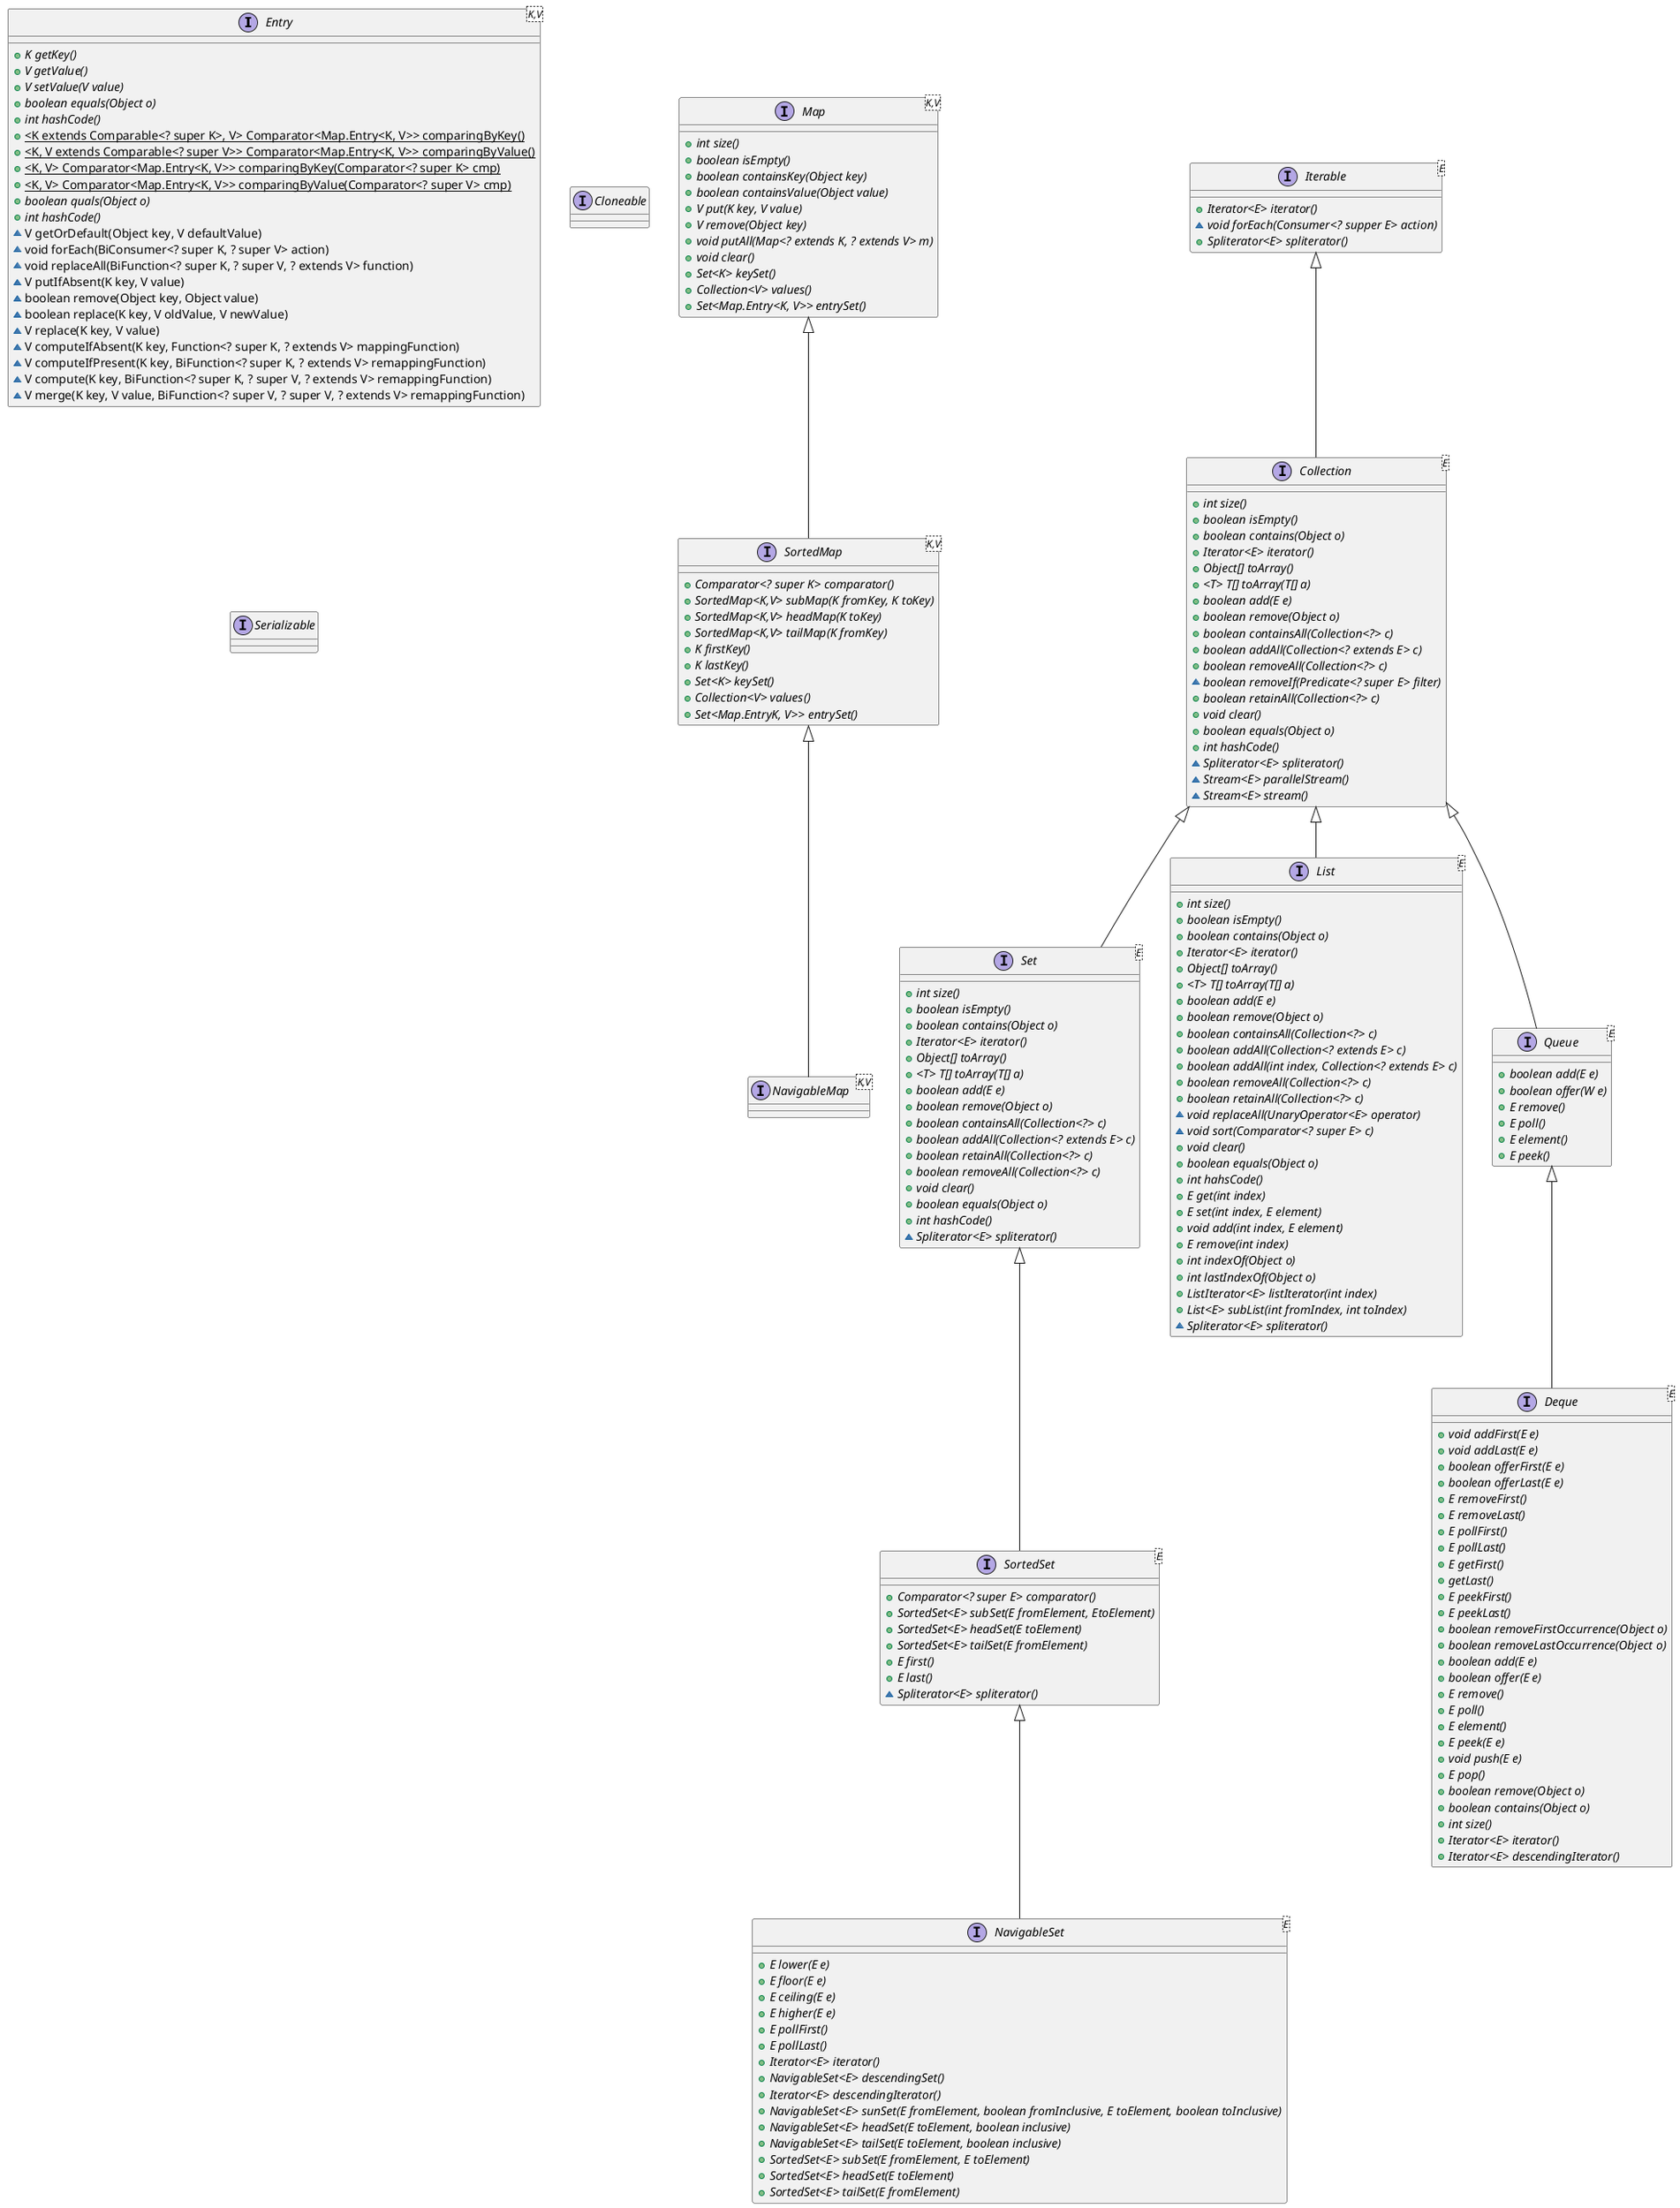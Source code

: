 @startuml 接口继承关系
interface Entry<K,V> {
    + {abstract} K getKey()
    + {abstract} V getValue()
    + {abstract} V setValue(V value)
    + {abstract} boolean equals(Object o)
    + {abstract} int hashCode()
    + {static} <K extends Comparable<? super K>, V> Comparator<Map.Entry<K, V>> comparingByKey()
    + {static} <K, V extends Comparable<? super V>> Comparator<Map.Entry<K, V>> comparingByValue()
    + {static} <K, V> Comparator<Map.Entry<K, V>> comparingByKey(Comparator<? super K> cmp)
    + {static} <K, V> Comparator<Map.Entry<K, V>> comparingByValue(Comparator<? super V> cmp)
    + {abstract} boolean quals(Object o)
    + {abstract} int hashCode()
    ~ V getOrDefault(Object key, V defaultValue)
    ~ void forEach(BiConsumer<? super K, ? super V> action)
    ~ void replaceAll(BiFunction<? super K, ? super V, ? extends V> function)
    ~ V putIfAbsent(K key, V value)
    ~ boolean remove(Object key, Object value)
    ~ boolean replace(K key, V oldValue, V newValue)
    ~ V replace(K key, V value)
    ~ V computeIfAbsent(K key, Function<? super K, ? extends V> mappingFunction)
    ~ V computeIfPresent(K key, BiFunction<? super K, ? extends V> remappingFunction)
    ~ V compute(K key, BiFunction<? super K, ? super V, ? extends V> remappingFunction)
    ~ V merge(K key, V value, BiFunction<? super V, ? super V, ? extends V> remappingFunction)
}
interface Cloneable {}
interface Serializable {}
' ******************** Map ******************
interface Map<K,V> {
    + {abstract} int size()
    + {abstract} boolean isEmpty()
    + {abstract} boolean containsKey(Object key)
    + {abstract} boolean containsValue(Object value)
    + {abstract} V put(K key, V value)
    + {abstract} V remove(Object key)
    + {abstract} void putAll(Map<? extends K, ? extends V> m)
    + {abstract} void clear()
    + {abstract} Set<K> keySet()
    + {abstract} Collection<V> values()
    + {abstract} Set<Map.Entry<K, V>> entrySet()
}
interface SortedMap<K,V> {
    + {abstract} Comparator<? super K> comparator()
    + {abstract} SortedMap<K,V> subMap(K fromKey, K toKey)
    + {abstract} SortedMap<K,V> headMap(K toKey)
    + {abstract} SortedMap<K,V> tailMap(K fromKey)
    + {abstract} K firstKey()
    + {abstract} K lastKey()
    + {abstract} Set<K> keySet()
    + {abstract} Collection<V> values()
    + {abstract} Set<Map.EntryK, V>> entrySet()
}
interface NavigableMap<K,V> {}
Map <|-- SortedMap
SortedMap <|-- NavigableMap

' ******************** Set ******************
interface Iterable<E> {
    + {abstract} Iterator<E> iterator()
    ~ {abstract} void forEach(Consumer<? supper E> action)
    + {abstract} Spliterator<E> spliterator()
}
interface Collection<E> {
    + {abstract} int size()
    + {abstract} boolean isEmpty()
    + {abstract} boolean contains(Object o)
    + {abstract} Iterator<E> iterator()
    + {abstract} Object[] toArray()
    + {abstract} <T> T[] toArray(T[] a)
    ' 向集合添加元素e，指定集合元素改变了，返回true
    + {abstract} boolean add(E e)
    + {abstract} boolean remove(Object o)
    + {abstract} boolean containsAll(Collection<?> c)
    ' 把集合c中的元素全部添加到集合中，成功返回true
    + {abstract} boolean addAll(Collection<? extends E> c)
    + {abstract} boolean removeAll(Collection<?> c)
    ~ {abstract} boolean removeIf(Predicate<? super E> filter)
    ' 删除不是C的元素
    + {abstract} boolean retainAll(Collection<?> c)
    ' 清空集合
    + {abstract} void clear()
    + {abstract} boolean equals(Object o)
    + {abstract} int hashCode()
    ~ {abstract} Spliterator<E> spliterator()
    ~ {abstract} Stream<E> parallelStream()
    ~ {abstract} Stream<E> stream()
}
interface Set<E> {
    + {abstract} int size()
    + {abstract} boolean isEmpty()
    + {abstract} boolean contains(Object o)
    + {abstract} Iterator<E> iterator()
    + {abstract} Object[] toArray()
    + {abstract} <T> T[] toArray(T[] a)
    ' 向集合添加元素e，指定集合元素改变了，返回true
    + {abstract} boolean add(E e)
    + {abstract} boolean remove(Object o)
    + {abstract} boolean containsAll(Collection<?> c)
    ' 把集合c中的元素全部添加到集合中，成功返回true
    + {abstract} boolean addAll(Collection<? extends E> c)
    + {abstract} boolean retainAll(Collection<?> c)
    + {abstract} boolean removeAll(Collection<?> c)
    ' 清空集合
    + {abstract} void clear()
    + {abstract} boolean equals(Object o)
    + {abstract} int hashCode()
    ' 删除不是C的元素
    ~ {abstract} Spliterator<E> spliterator()
    ' 将集合转成数组
}
interface SortedSet<E> {
    + {abstract} Comparator<? super E> comparator()
    + {abstract} SortedSet<E> subSet(E fromElement, EtoElement)
    + {abstract} SortedSet<E> headSet(E toElement)
    + {abstract} SortedSet<E> tailSet(E fromElement)
    + {abstract} E first()
    + {abstract} E last()
    ~ {abstract} Spliterator<E> spliterator()
}
interface NavigableSet<E> {
    + {abstract} E lower(E e)
    + {abstract} E floor(E e)
    + {abstract} E ceiling(E e)
    + {abstract} E higher(E e)
    + {abstract} E pollFirst()
    + {abstract} E pollLast()
    + {abstract} Iterator<E> iterator()
    + {abstract} NavigableSet<E> descendingSet()
    + {abstract} Iterator<E> descendingIterator()
    + {abstract} NavigableSet<E> sunSet(E fromElement, boolean fromInclusive, E toElement, boolean toInclusive)
    + {abstract} NavigableSet<E> headSet(E toElement, boolean inclusive)
    + {abstract} NavigableSet<E> tailSet(E toElement, boolean inclusive)
    + {abstract} SortedSet<E> subSet(E fromElement, E toElement)
    + {abstract} SortedSet<E> headSet(E toElement)
    + {abstract} SortedSet<E> tailSet(E fromElement)
}
interface List<E> {
   + {abstract} int size()
   + {abstract} boolean isEmpty()
   + {abstract} boolean contains(Object o)
   + {abstract} Iterator<E> iterator()
   + {abstract} Object[] toArray()
   + {abstract} <T> T[] toArray(T[] a)
   + {abstract} boolean add(E e)
   + {abstract} boolean remove(Object o)
   + {abstract} boolean containsAll(Collection<?> c)
   + {abstract} boolean addAll(Collection<? extends E> c)
   + {abstract} boolean addAll(int index, Collection<? extends E> c)
   + {abstract} boolean removeAll(Collection<?> c)
   + {abstract} boolean retainAll(Collection<?> c)
   ~ {abstract} void replaceAll(UnaryOperator<E> operator)
   ~ {abstract} void sort(Comparator<? super E> c)
   + {abstract} void clear()
   + {abstract} boolean equals(Object o)
   + {abstract} int hahsCode()
   + {abstract} E get(int index)
   + {abstract} E set(int index, E element)
   + {abstract} void add(int index, E element)
   + {abstract} E remove(int index)
   + {abstract} int indexOf(Object o)
   + {abstract} int lastIndexOf(Object o)
   + {abstract} ListIterator<E> listIterator(int index)
   + {abstract} List<E> subList(int fromIndex, int toIndex)
   ~ {abstract} Spliterator<E> spliterator()
}
interface Queue<E> {
    + {abstract} boolean add(E e)
    + {abstract} boolean offer(W e)
    + {abstract} E remove()
    + {abstract} E poll()
    + {abstract} E element()
    + {abstract} E peek()
}
interface Deque<E> {
    + {abstract} void addFirst(E e)
    + {abstract} void addLast(E e)
    + {abstract} boolean offerFirst(E e)
    + {abstract} boolean offerLast(E e)
    + {abstract} E removeFirst()
    + {abstract} E removeLast()
    + {abstract} E pollFirst()
    + {abstract} E pollLast()
    + {abstract} E getFirst()
    + {abstract} getLast()
    + {abstract} E peekFirst()
    + {abstract} E peekLast()
    + {abstract} boolean removeFirstOccurrence(Object o)
    + {abstract} boolean removeLastOccurrence(Object o)
    + {abstract} boolean add(E e)
    + {abstract} boolean offer(E e)
    + {abstract} E remove()
    + {abstract} E poll()
    + {abstract} E element()
    + {abstract} E peek(E e)
    + {abstract} void push(E e)
    + {abstract} E pop()
    + {abstract} boolean remove(Object o)
    + {abstract} boolean contains(Object o)
    + {abstract} int size()
    + {abstract} Iterator<E> iterator()
    + {abstract} Iterator<E> descendingIterator()
}
Iterable <|-- Collection
Collection <|-- Set
Set <|-- SortedSet
SortedSet <|-- NavigableSet
Collection <|-- List
Collection <|-- Queue
Queue <|-- Deque
together {
    interface Entry
    interface Map
    interface Iterable
    interface Cloneable
    interface Serializable
}
together {
    interface Set
    interface List
    interface Queue
}
@enduml
@startuml class继承关系
    interface Cloneable {}
    interface Serializable {}

    ' ******************** Other ******************
    abstract class Dictionary<K,V> {}
    class Arrays {}
    ' ******************** Map ******************
    ' ****************************************
    interface Map<K,V> {}
    interface SortedMap<K,V> {}
    interface NavigableMap<K,V> {}
    abstract class AbstractMap<K,V> {}
    class IdentityHashMap<K,V> {}
    class EnumMap<K extends Enum<K,V>> {}
    class HashMap<K,V> {}
    class LinkedHashMap<K,V> {}
    class TreeMap<K,V> {}
    class WeakHashMap<K,V> {}

    Map <|.. AbstractMap
    AbstractMap <|-- IdentityHashMap
    AbstractMap <|-- EnumMap
    AbstractMap <|-- HashMap
    Map <|.. HashMap
    HashMap <|-- LinkedHashMap
    Map <|.. LinkedHashMap
    AbstractMap <|-- TreeMap
    NavigableMap <|.. TreeMap
    AbstractMap <|-- WeakHashMap
    Map <|.. WeakHashMap

    ' ******************** Collection ******************
    ' *******************************************
    interface Collection<E> {}
    interface Set<E> {}
    interface List<E> {}
    interface Deque<E> {}
    interface Queue<E> {}
    interface NavigableSet<E> {}
    abstract class AbstractCollection<E> {
        # AbstractCollection()
        + {abstract} Iterator<E> it4erator()
        + {abstract} int size()
        + boolean isEmpty()
        + boolean contains(Object o)
        + Object[] toArray()
        + <T> T[] toArray(T[] a)
        - {static} final int MAX_ARRAY_SIZE
        - {static} <T> T[] finishToArray(T[] r, Iterator<?> it)
        - {static} int hugeCapacity(int minCapacity)
        + boolean add(E e)
        + boolean remove(Object o)
        + boolean containsAll(Collection<?> c)
        + boolean addAll(Collection<? extends E> c)
        + boolean removeAll(Collection<?> c)
        + boolean retainAll(Collection<?> c)
        + boolean retainAll(Collection<?> c)
        + void clear()
        + String toString()
    }
    ' *****************Queue****************
    abstract class AbstractQueue<E> {}
    class PriorityQueue<E> {}
    class ArrayDeque<E> {}
    AbstractCollection <|-- AbstractQueue
    Queue <|.. AbstractQueue
    AbstractQueue <|-- PriorityQueue
    AbstractCollection <|-- ArrayDeque
    Deque <|.. ArrayDeque
    ' Cloneable <|.. ArrayDeque
    ' Serializable <|.. ArrayDeque
    ' *****************List****************
    abstract class AbstractList<E> {}
    abstract class AbstractSequentialList<E> {}
    class LinkedList {}
    class Vector<E> {}
    class Stack<E> {}
    class ArrayList<E> {}
    AbstractCollection <|-- AbstractList
    List <|.. AbstractList

    AbstractList <|-- Vector
    Vector <|-- Stack
    AbstractList <|-- AbstractSequentialList
    AbstractSequentialList <|-- LinkedList
    List <|.. LinkedList
    Deque <|.. LinkedList
    ' Cloneable <|.. LinkedList
    ' Serializable <|.. LinkedList
    AbstractList <|-- ArrayList
    List <|.. ArrayList
    ' Cloneable <|.. ArrayList
    ' Serializable <|.. ArrayList
    ' *****************Set****************
    abstract class AbstractSet<E> {
        # AbstractSet()
        + boolean equals(Object o)
        + int hashCode()
        + boolean removeAll(Collection<?> c)
    }
    class EnumSet<E extends Enum<E>> {
        + final Class<E> elementType
        + final Enum<?>[] universe
        - {static} Enum<?>[] ZERO_LENGTH_ENUM_ARRAY
        EnumSet(Class<E> elementType, Enum<?>[] universe)
        + {static} <E extends Enum<E>> EnumSet<E> noneOf(Class<E> elementType)
        + {static} <E extends Enum<E>> EnumSet<E> allOf(Class<E> elementType)
        + {abstract} void addAll()
        + {static} <E extends Enum<E>> EnumSet<E> copyOf(EnumSet<E> s)
        + {static} <E extends Enum<E>> EnumSet<E> copyOf(Collection<E> c)
        + {static} <E extends Enum<E>> EnumSet<E> complementOf(EnumSet<E> s)
        + {static} <E extends Enum<E>> EnumSet<E> of(E e)
        + {static} <E extends Enum<E>> EnumSet<E> of(E e1, E e2)
        + {static} <E extends Enum<E>> EnumSet<E> of(E e1, E e2, E e3)
        + {static} <E extends Enum<E>> EnumSet<E> of(E e1, E e2, E e3, E e4)
        + {static} <E extends Enum<E>> EnumSet<E> of(E e1, E e2, E e3, E e4, E e5)
        + {static} <E extends Enum<E>> EnumSet<E> of(E first, E... rest)
        + {static} <E extends Enum<E>> EnumSet<E> range(E from, E to)
        + {abstract} void addRange(E from, E to)
        + EnumSet<E> clone()
        + {abstract} void complement()
        + final void typeCheck(E e)
        - {static} <E extends Enum<E>> E【】 getUniverse(Class<E> elementType)
        + Object writeReplace()
    }
    class HashSet<E> {}
    class TreeSet<E> {
        - transient NavigableMap<E, Object> m
        - {static} final Object PRESENT
        TreeSet(NavigableMap<E, Object> m)
        + TreeSet()
        + TreeSet(Comparator<? super E> comparator)
        + TreeSet(Collection<? extends E> c)
        + TreeSet(SortedSet<E> s)
        + Iterator<E> descendingIterator()
        + NavigableSet<E> descendingSet()
        + int size()
        + boolean isEmpty()
        + boolean contains(Object o)
        + boolean add(E e)
        + boolean remove(Object o)
        + void clear()
        + boolean addAll(Collection<? extends E> c)
        + NavigableSet<E> subSet(E fromElement, boolean fromInclusive, E toElement, boolean toInclusive)
        + NavigableSet<E> headSet(E toElement, boolean Inclusive)
        + NavigableSet<E> tailSet(E fromElement, boolean Inclusive)
        + SortedSet<E> subSet(E fromElement, E toElement)
        + SortedSet<E> headSet(E toElement)
        + SortedSet<E> tailSet(E fromElement)
        + Comparator<? super E> comparator()
        + E first()
        + E last()
        + E lower(E e)
        + E floor(E e)
        + E ceiling(E e)
        + E higher(E e)
        + E pollFirst()
        + E pollLast()
        + Object clone()
        - void writeObject(java.io.ObjectOutputStream s)
        - void readObject(java.io.ObjectInputStream s)
        + Spliterator<E> spliterator()
        - {static} final long serialVersionUID
    }
    class LinkedHashSet<E> {}
    Collection <|.. AbstractCollection
    AbstractCollection <|-- AbstractSet
    Set <|.. AbstractSet

    Set <|.. EnumSet
    ' Cloneable <|.. EnumSet
    ' Serializable <|.. EnumSet
    AbstractSet <|-- EnumSet

    Set <|.. HashSet
    ' Cloneable <|.. HashSet
    ' Serializable <|.. HashSet
    AbstractSet <|-- HashSet

    Set <|.. LinkedHashSet
    ' Cloneable <|.. LinkedHashSet
    ' Serializable <|.. LinkedHashSet
    HashSet <|-- LinkedHashSet

    NavigableSet <|.. TreeSet
    ' Cloneable <|.. TreeSet
    ' Serializable <|.. TreeSet
    AbstractSet <|-- TreeSet
    together {
        interface Collection
        interface Cloneable
        interface Serializable
    }
@enduml
@startuml BUSINESS
    interface TradeQueryGwServicve {}
    interface Serializable {}
    interface TradeBsManager {
        + boolean inWhiteList(Long sellerId)
    }
    interface TransactionWrapper {}
    interface ManagerListener2 {}
    abstract class SkipInitialCallbackListener2 {
        + void receiveConfigInfo(String dataId, String group, String configInfo)
        + {abstract} void receiveConfigInfo0(String var1, String var2, String var3)
    }
    abstract class BaseManager {}
    abstract class AbstractGwServiceImpl {}
    class HashTable {
        + synchronized boolean containsKey(Object key)
    }
    HashTable <|-- Properties
    class Properties {

    }
    class MiscConfig {
        + {abstract}String getDubboEnv()
    }
    BaseDiamond ..> Properties
    class BaseDiamond {
        + String getValue(String key)
    }
    class ControlCache {
        + String getSellerOptWhiteList()
    }
    class TradeBsManagerImpl {
        + boolean inWhiteList(Long sellerId)
    }
    class TradeButtonGW {
        + boolean enableAccept
        + boolean enableCancel
        + boolean enableFinish
        + boolean enableRemark
    }
    class TradeQueryGwServiceImpl {
        - TradeButtonGW buildTradeButton(Long sellerId, String status, boolean isFDA)
    }
    TradeQueryGwServicve <|.. TradeQueryGwServiceImpl
    AbstractGwServiceImpl <|-- TradeQueryGwServiceImpl
    TradeQueryGwServiceImpl ..> TradeButtonGW
    Serializable <|.. TradeButtonGW
    TradeQueryGwServiceImpl ..> TradeBsManagerImpl
    TransactionWrapper <|.. BaseManager
    BaseManager <|-- TradeBsManagerImpl
    TradeBsManager <|.. TradeBsManagerImpl
    TradeBsManagerImpl ..> ControlCache
    ManagerListener2 <|.. SkipInitialCallbackListener2
    SkipInitialCallbackListener2 <|-- BaseDiamond
    BaseDiamond <|-- ControlCache
    BaseDiamond ..> MiscConfig
@enduml